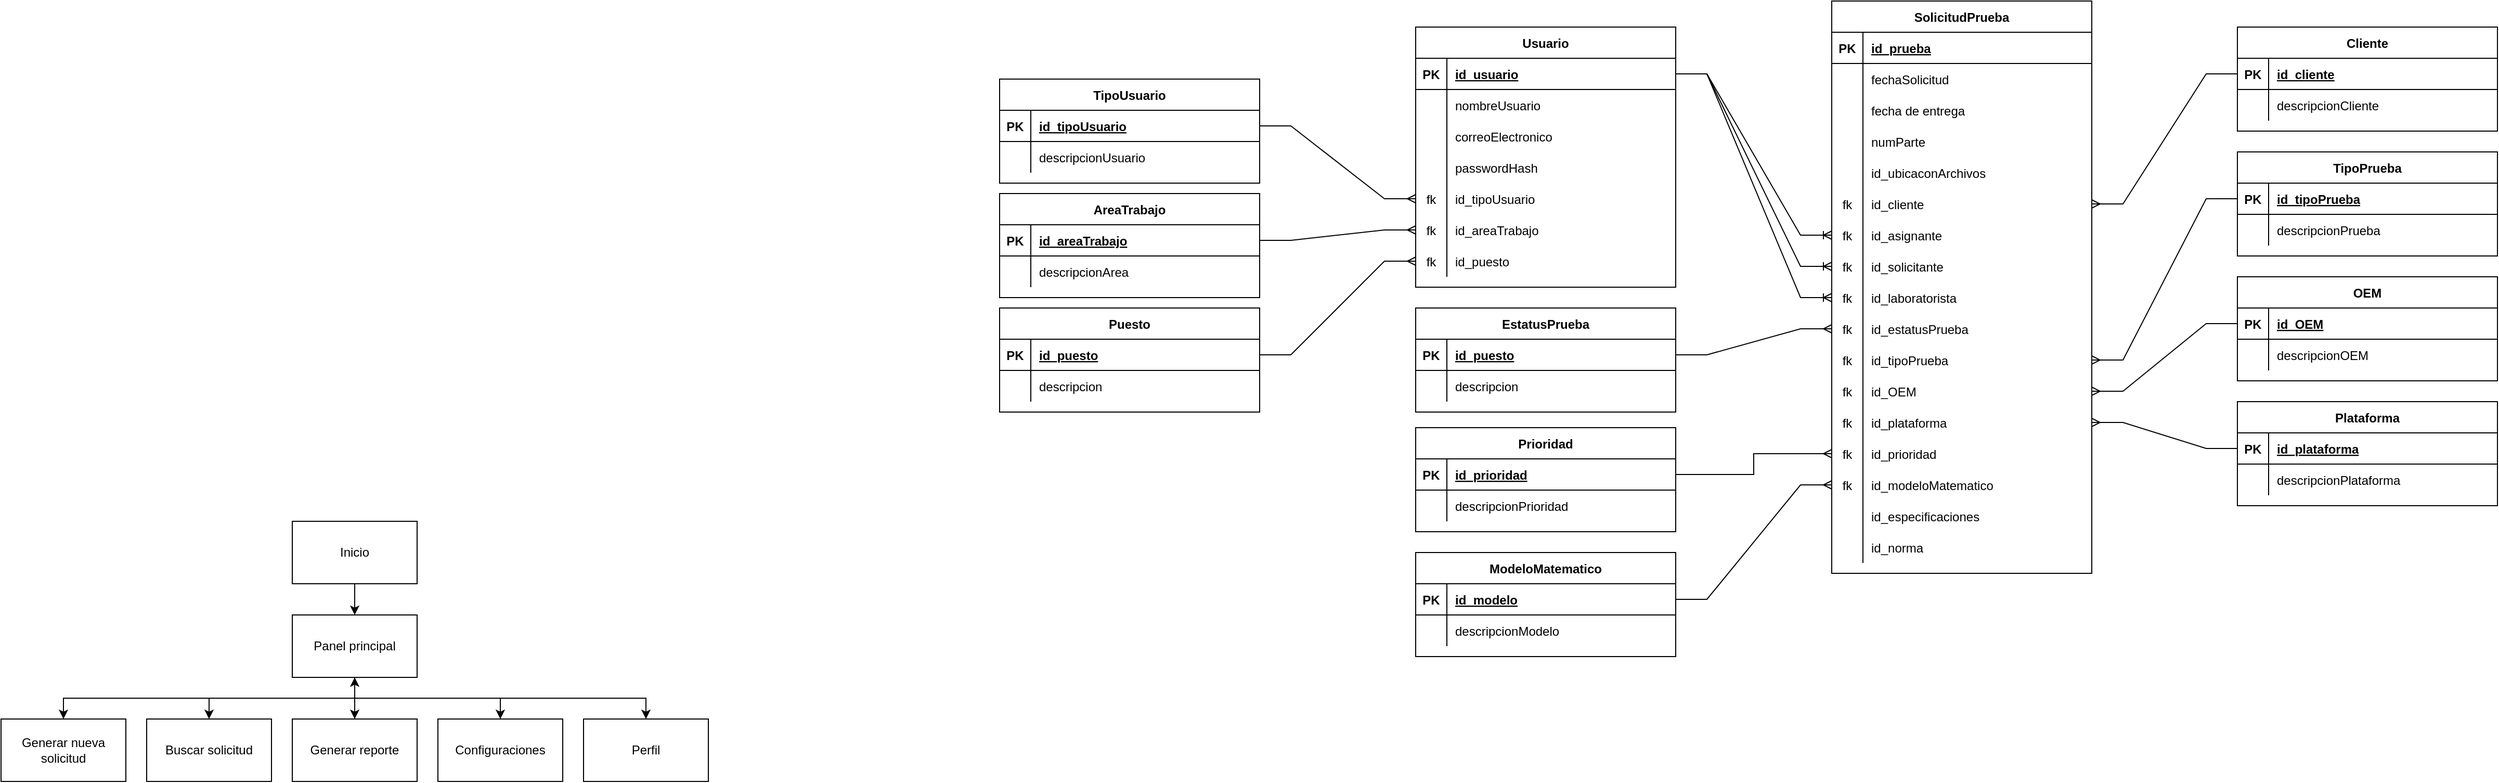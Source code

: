 <mxfile version="23.1.2" type="device">
  <diagram id="R2lEEEUBdFMjLlhIrx00" name="Page-1">
    <mxGraphModel dx="3717" dy="2828" grid="1" gridSize="10" guides="1" tooltips="1" connect="1" arrows="1" fold="1" page="1" pageScale="1" pageWidth="850" pageHeight="1100" math="0" shadow="0" extFonts="Permanent Marker^https://fonts.googleapis.com/css?family=Permanent+Marker">
      <root>
        <mxCell id="0" />
        <mxCell id="1" parent="0" />
        <mxCell id="RkOCH-rmwueEorpM6I2W-3" style="edgeStyle=orthogonalEdgeStyle;rounded=0;orthogonalLoop=1;jettySize=auto;html=1;exitX=0.5;exitY=1;exitDx=0;exitDy=0;entryX=0.5;entryY=0;entryDx=0;entryDy=0;" parent="1" source="RkOCH-rmwueEorpM6I2W-1" target="RkOCH-rmwueEorpM6I2W-2" edge="1">
          <mxGeometry relative="1" as="geometry" />
        </mxCell>
        <mxCell id="RkOCH-rmwueEorpM6I2W-1" value="Inicio" style="rounded=0;whiteSpace=wrap;html=1;" parent="1" vertex="1">
          <mxGeometry x="-2210" y="-1440" width="120" height="60" as="geometry" />
        </mxCell>
        <mxCell id="RkOCH-rmwueEorpM6I2W-7" style="edgeStyle=orthogonalEdgeStyle;rounded=0;orthogonalLoop=1;jettySize=auto;html=1;exitX=0.5;exitY=1;exitDx=0;exitDy=0;entryX=0.5;entryY=0;entryDx=0;entryDy=0;" parent="1" source="RkOCH-rmwueEorpM6I2W-2" target="RkOCH-rmwueEorpM6I2W-4" edge="1">
          <mxGeometry relative="1" as="geometry" />
        </mxCell>
        <mxCell id="RkOCH-rmwueEorpM6I2W-13" style="edgeStyle=orthogonalEdgeStyle;rounded=0;orthogonalLoop=1;jettySize=auto;html=1;exitX=0.5;exitY=1;exitDx=0;exitDy=0;" parent="1" source="RkOCH-rmwueEorpM6I2W-2" target="RkOCH-rmwueEorpM6I2W-5" edge="1">
          <mxGeometry relative="1" as="geometry" />
        </mxCell>
        <mxCell id="RkOCH-rmwueEorpM6I2W-14" style="edgeStyle=orthogonalEdgeStyle;rounded=0;orthogonalLoop=1;jettySize=auto;html=1;exitX=0.5;exitY=1;exitDx=0;exitDy=0;entryX=0.5;entryY=0;entryDx=0;entryDy=0;" parent="1" source="RkOCH-rmwueEorpM6I2W-2" target="RkOCH-rmwueEorpM6I2W-11" edge="1">
          <mxGeometry relative="1" as="geometry" />
        </mxCell>
        <mxCell id="RkOCH-rmwueEorpM6I2W-15" style="edgeStyle=orthogonalEdgeStyle;rounded=0;orthogonalLoop=1;jettySize=auto;html=1;exitX=0.5;exitY=1;exitDx=0;exitDy=0;" parent="1" source="RkOCH-rmwueEorpM6I2W-2" target="RkOCH-rmwueEorpM6I2W-12" edge="1">
          <mxGeometry relative="1" as="geometry" />
        </mxCell>
        <mxCell id="RkOCH-rmwueEorpM6I2W-2" value="Panel principal" style="rounded=0;whiteSpace=wrap;html=1;" parent="1" vertex="1">
          <mxGeometry x="-2210" y="-1350" width="120" height="60" as="geometry" />
        </mxCell>
        <mxCell id="RkOCH-rmwueEorpM6I2W-4" value="Generar nueva solicitud" style="rounded=0;whiteSpace=wrap;html=1;" parent="1" vertex="1">
          <mxGeometry x="-2490" y="-1250" width="120" height="60" as="geometry" />
        </mxCell>
        <mxCell id="RkOCH-rmwueEorpM6I2W-5" value="Buscar solicitud" style="rounded=0;whiteSpace=wrap;html=1;" parent="1" vertex="1">
          <mxGeometry x="-2350" y="-1250" width="120" height="60" as="geometry" />
        </mxCell>
        <mxCell id="RkOCH-rmwueEorpM6I2W-6" value="Generar reporte" style="rounded=0;whiteSpace=wrap;html=1;" parent="1" vertex="1">
          <mxGeometry x="-2210" y="-1250" width="120" height="60" as="geometry" />
        </mxCell>
        <mxCell id="RkOCH-rmwueEorpM6I2W-10" value="" style="endArrow=classic;startArrow=classic;html=1;rounded=0;entryX=0.5;entryY=0;entryDx=0;entryDy=0;exitX=0.5;exitY=1;exitDx=0;exitDy=0;" parent="1" source="RkOCH-rmwueEorpM6I2W-2" target="RkOCH-rmwueEorpM6I2W-6" edge="1">
          <mxGeometry width="50" height="50" relative="1" as="geometry">
            <mxPoint x="-2270" y="-1290" as="sourcePoint" />
            <mxPoint x="-2195" y="-1300" as="targetPoint" />
          </mxGeometry>
        </mxCell>
        <mxCell id="RkOCH-rmwueEorpM6I2W-11" value="Configuraciones" style="rounded=0;whiteSpace=wrap;html=1;" parent="1" vertex="1">
          <mxGeometry x="-2070" y="-1250" width="120" height="60" as="geometry" />
        </mxCell>
        <mxCell id="RkOCH-rmwueEorpM6I2W-12" value="Perfil" style="rounded=0;whiteSpace=wrap;html=1;" parent="1" vertex="1">
          <mxGeometry x="-1930" y="-1250" width="120" height="60" as="geometry" />
        </mxCell>
        <mxCell id="44BHYda0BKMnVvwUATFj-1" value="Usuario" style="shape=table;startSize=30;container=1;collapsible=1;childLayout=tableLayout;fixedRows=1;rowLines=0;fontStyle=1;align=center;resizeLast=1;" parent="1" vertex="1">
          <mxGeometry x="-1130" y="-1915" width="250" height="250" as="geometry" />
        </mxCell>
        <mxCell id="44BHYda0BKMnVvwUATFj-2" value="" style="shape=partialRectangle;collapsible=0;dropTarget=0;pointerEvents=0;fillColor=none;points=[[0,0.5],[1,0.5]];portConstraint=eastwest;top=0;left=0;right=0;bottom=1;" parent="44BHYda0BKMnVvwUATFj-1" vertex="1">
          <mxGeometry y="30" width="250" height="30" as="geometry" />
        </mxCell>
        <mxCell id="44BHYda0BKMnVvwUATFj-3" value="PK" style="shape=partialRectangle;overflow=hidden;connectable=0;fillColor=none;top=0;left=0;bottom=0;right=0;fontStyle=1;" parent="44BHYda0BKMnVvwUATFj-2" vertex="1">
          <mxGeometry width="30" height="30" as="geometry">
            <mxRectangle width="30" height="30" as="alternateBounds" />
          </mxGeometry>
        </mxCell>
        <mxCell id="44BHYda0BKMnVvwUATFj-4" value="id_usuario" style="shape=partialRectangle;overflow=hidden;connectable=0;fillColor=none;top=0;left=0;bottom=0;right=0;align=left;spacingLeft=6;fontStyle=5;" parent="44BHYda0BKMnVvwUATFj-2" vertex="1">
          <mxGeometry x="30" width="220" height="30" as="geometry">
            <mxRectangle width="220" height="30" as="alternateBounds" />
          </mxGeometry>
        </mxCell>
        <mxCell id="44BHYda0BKMnVvwUATFj-5" value="" style="shape=partialRectangle;collapsible=0;dropTarget=0;pointerEvents=0;fillColor=none;points=[[0,0.5],[1,0.5]];portConstraint=eastwest;top=0;left=0;right=0;bottom=0;" parent="44BHYda0BKMnVvwUATFj-1" vertex="1">
          <mxGeometry y="60" width="250" height="30" as="geometry" />
        </mxCell>
        <mxCell id="44BHYda0BKMnVvwUATFj-6" value="" style="shape=partialRectangle;overflow=hidden;connectable=0;fillColor=none;top=0;left=0;bottom=0;right=0;" parent="44BHYda0BKMnVvwUATFj-5" vertex="1">
          <mxGeometry width="30" height="30" as="geometry">
            <mxRectangle width="30" height="30" as="alternateBounds" />
          </mxGeometry>
        </mxCell>
        <mxCell id="44BHYda0BKMnVvwUATFj-7" value="nombreUsuario" style="shape=partialRectangle;overflow=hidden;connectable=0;fillColor=none;top=0;left=0;bottom=0;right=0;align=left;spacingLeft=6;" parent="44BHYda0BKMnVvwUATFj-5" vertex="1">
          <mxGeometry x="30" width="220" height="30" as="geometry">
            <mxRectangle width="220" height="30" as="alternateBounds" />
          </mxGeometry>
        </mxCell>
        <mxCell id="44BHYda0BKMnVvwUATFj-8" style="shape=partialRectangle;collapsible=0;dropTarget=0;pointerEvents=0;fillColor=none;points=[[0,0.5],[1,0.5]];portConstraint=eastwest;top=0;left=0;right=0;bottom=0;" parent="44BHYda0BKMnVvwUATFj-1" vertex="1">
          <mxGeometry y="90" width="250" height="30" as="geometry" />
        </mxCell>
        <mxCell id="44BHYda0BKMnVvwUATFj-9" style="shape=partialRectangle;overflow=hidden;connectable=0;fillColor=none;top=0;left=0;bottom=0;right=0;" parent="44BHYda0BKMnVvwUATFj-8" vertex="1">
          <mxGeometry width="30" height="30" as="geometry">
            <mxRectangle width="30" height="30" as="alternateBounds" />
          </mxGeometry>
        </mxCell>
        <mxCell id="44BHYda0BKMnVvwUATFj-10" value="correoElectronico" style="shape=partialRectangle;overflow=hidden;connectable=0;fillColor=none;top=0;left=0;bottom=0;right=0;align=left;spacingLeft=6;" parent="44BHYda0BKMnVvwUATFj-8" vertex="1">
          <mxGeometry x="30" width="220" height="30" as="geometry">
            <mxRectangle width="220" height="30" as="alternateBounds" />
          </mxGeometry>
        </mxCell>
        <mxCell id="44BHYda0BKMnVvwUATFj-66" style="shape=partialRectangle;collapsible=0;dropTarget=0;pointerEvents=0;fillColor=none;points=[[0,0.5],[1,0.5]];portConstraint=eastwest;top=0;left=0;right=0;bottom=0;" parent="44BHYda0BKMnVvwUATFj-1" vertex="1">
          <mxGeometry y="120" width="250" height="30" as="geometry" />
        </mxCell>
        <mxCell id="44BHYda0BKMnVvwUATFj-67" style="shape=partialRectangle;overflow=hidden;connectable=0;fillColor=none;top=0;left=0;bottom=0;right=0;" parent="44BHYda0BKMnVvwUATFj-66" vertex="1">
          <mxGeometry width="30" height="30" as="geometry">
            <mxRectangle width="30" height="30" as="alternateBounds" />
          </mxGeometry>
        </mxCell>
        <mxCell id="44BHYda0BKMnVvwUATFj-68" value="passwordHash" style="shape=partialRectangle;overflow=hidden;connectable=0;fillColor=none;top=0;left=0;bottom=0;right=0;align=left;spacingLeft=6;" parent="44BHYda0BKMnVvwUATFj-66" vertex="1">
          <mxGeometry x="30" width="220" height="30" as="geometry">
            <mxRectangle width="220" height="30" as="alternateBounds" />
          </mxGeometry>
        </mxCell>
        <mxCell id="RLNbgqbNuMuGLS2s5ce6-35" style="shape=partialRectangle;collapsible=0;dropTarget=0;pointerEvents=0;fillColor=none;points=[[0,0.5],[1,0.5]];portConstraint=eastwest;top=0;left=0;right=0;bottom=0;" vertex="1" parent="44BHYda0BKMnVvwUATFj-1">
          <mxGeometry y="150" width="250" height="30" as="geometry" />
        </mxCell>
        <mxCell id="RLNbgqbNuMuGLS2s5ce6-36" value="fk" style="shape=partialRectangle;overflow=hidden;connectable=0;fillColor=none;top=0;left=0;bottom=0;right=0;" vertex="1" parent="RLNbgqbNuMuGLS2s5ce6-35">
          <mxGeometry width="30" height="30" as="geometry">
            <mxRectangle width="30" height="30" as="alternateBounds" />
          </mxGeometry>
        </mxCell>
        <mxCell id="RLNbgqbNuMuGLS2s5ce6-37" value="id_tipoUsuario" style="shape=partialRectangle;overflow=hidden;connectable=0;fillColor=none;top=0;left=0;bottom=0;right=0;align=left;spacingLeft=6;" vertex="1" parent="RLNbgqbNuMuGLS2s5ce6-35">
          <mxGeometry x="30" width="220" height="30" as="geometry">
            <mxRectangle width="220" height="30" as="alternateBounds" />
          </mxGeometry>
        </mxCell>
        <mxCell id="44BHYda0BKMnVvwUATFj-11" style="shape=partialRectangle;collapsible=0;dropTarget=0;pointerEvents=0;fillColor=none;points=[[0,0.5],[1,0.5]];portConstraint=eastwest;top=0;left=0;right=0;bottom=0;" parent="44BHYda0BKMnVvwUATFj-1" vertex="1">
          <mxGeometry y="180" width="250" height="30" as="geometry" />
        </mxCell>
        <mxCell id="44BHYda0BKMnVvwUATFj-12" value="fk" style="shape=partialRectangle;overflow=hidden;connectable=0;fillColor=none;top=0;left=0;bottom=0;right=0;" parent="44BHYda0BKMnVvwUATFj-11" vertex="1">
          <mxGeometry width="30" height="30" as="geometry">
            <mxRectangle width="30" height="30" as="alternateBounds" />
          </mxGeometry>
        </mxCell>
        <mxCell id="44BHYda0BKMnVvwUATFj-13" value="id_areaTrabajo" style="shape=partialRectangle;overflow=hidden;connectable=0;fillColor=none;top=0;left=0;bottom=0;right=0;align=left;spacingLeft=6;" parent="44BHYda0BKMnVvwUATFj-11" vertex="1">
          <mxGeometry x="30" width="220" height="30" as="geometry">
            <mxRectangle width="220" height="30" as="alternateBounds" />
          </mxGeometry>
        </mxCell>
        <mxCell id="44BHYda0BKMnVvwUATFj-14" style="shape=partialRectangle;collapsible=0;dropTarget=0;pointerEvents=0;fillColor=none;points=[[0,0.5],[1,0.5]];portConstraint=eastwest;top=0;left=0;right=0;bottom=0;" parent="44BHYda0BKMnVvwUATFj-1" vertex="1">
          <mxGeometry y="210" width="250" height="30" as="geometry" />
        </mxCell>
        <mxCell id="44BHYda0BKMnVvwUATFj-15" value="fk" style="shape=partialRectangle;overflow=hidden;connectable=0;fillColor=none;top=0;left=0;bottom=0;right=0;" parent="44BHYda0BKMnVvwUATFj-14" vertex="1">
          <mxGeometry width="30" height="30" as="geometry">
            <mxRectangle width="30" height="30" as="alternateBounds" />
          </mxGeometry>
        </mxCell>
        <mxCell id="44BHYda0BKMnVvwUATFj-16" value="id_puesto" style="shape=partialRectangle;overflow=hidden;connectable=0;fillColor=none;top=0;left=0;bottom=0;right=0;align=left;spacingLeft=6;" parent="44BHYda0BKMnVvwUATFj-14" vertex="1">
          <mxGeometry x="30" width="220" height="30" as="geometry">
            <mxRectangle width="220" height="30" as="alternateBounds" />
          </mxGeometry>
        </mxCell>
        <mxCell id="44BHYda0BKMnVvwUATFj-17" value="SolicitudPrueba" style="shape=table;startSize=30;container=1;collapsible=1;childLayout=tableLayout;fixedRows=1;rowLines=0;fontStyle=1;align=center;resizeLast=1;" parent="1" vertex="1">
          <mxGeometry x="-730" y="-1940" width="250" height="550" as="geometry" />
        </mxCell>
        <mxCell id="44BHYda0BKMnVvwUATFj-18" value="" style="shape=partialRectangle;collapsible=0;dropTarget=0;pointerEvents=0;fillColor=none;points=[[0,0.5],[1,0.5]];portConstraint=eastwest;top=0;left=0;right=0;bottom=1;" parent="44BHYda0BKMnVvwUATFj-17" vertex="1">
          <mxGeometry y="30" width="250" height="30" as="geometry" />
        </mxCell>
        <mxCell id="44BHYda0BKMnVvwUATFj-19" value="PK" style="shape=partialRectangle;overflow=hidden;connectable=0;fillColor=none;top=0;left=0;bottom=0;right=0;fontStyle=1;" parent="44BHYda0BKMnVvwUATFj-18" vertex="1">
          <mxGeometry width="30" height="30" as="geometry">
            <mxRectangle width="30" height="30" as="alternateBounds" />
          </mxGeometry>
        </mxCell>
        <mxCell id="44BHYda0BKMnVvwUATFj-20" value="id_prueba" style="shape=partialRectangle;overflow=hidden;connectable=0;fillColor=none;top=0;left=0;bottom=0;right=0;align=left;spacingLeft=6;fontStyle=5;" parent="44BHYda0BKMnVvwUATFj-18" vertex="1">
          <mxGeometry x="30" width="220" height="30" as="geometry">
            <mxRectangle width="220" height="30" as="alternateBounds" />
          </mxGeometry>
        </mxCell>
        <mxCell id="44BHYda0BKMnVvwUATFj-21" value="" style="shape=partialRectangle;collapsible=0;dropTarget=0;pointerEvents=0;fillColor=none;points=[[0,0.5],[1,0.5]];portConstraint=eastwest;top=0;left=0;right=0;bottom=0;" parent="44BHYda0BKMnVvwUATFj-17" vertex="1">
          <mxGeometry y="60" width="250" height="30" as="geometry" />
        </mxCell>
        <mxCell id="44BHYda0BKMnVvwUATFj-22" value="" style="shape=partialRectangle;overflow=hidden;connectable=0;fillColor=none;top=0;left=0;bottom=0;right=0;" parent="44BHYda0BKMnVvwUATFj-21" vertex="1">
          <mxGeometry width="30" height="30" as="geometry">
            <mxRectangle width="30" height="30" as="alternateBounds" />
          </mxGeometry>
        </mxCell>
        <mxCell id="44BHYda0BKMnVvwUATFj-23" value="fechaSolicitud" style="shape=partialRectangle;overflow=hidden;connectable=0;fillColor=none;top=0;left=0;bottom=0;right=0;align=left;spacingLeft=6;" parent="44BHYda0BKMnVvwUATFj-21" vertex="1">
          <mxGeometry x="30" width="220" height="30" as="geometry">
            <mxRectangle width="220" height="30" as="alternateBounds" />
          </mxGeometry>
        </mxCell>
        <mxCell id="44BHYda0BKMnVvwUATFj-63" style="shape=partialRectangle;collapsible=0;dropTarget=0;pointerEvents=0;fillColor=none;points=[[0,0.5],[1,0.5]];portConstraint=eastwest;top=0;left=0;right=0;bottom=0;" parent="44BHYda0BKMnVvwUATFj-17" vertex="1">
          <mxGeometry y="90" width="250" height="30" as="geometry" />
        </mxCell>
        <mxCell id="44BHYda0BKMnVvwUATFj-64" style="shape=partialRectangle;overflow=hidden;connectable=0;fillColor=none;top=0;left=0;bottom=0;right=0;" parent="44BHYda0BKMnVvwUATFj-63" vertex="1">
          <mxGeometry width="30" height="30" as="geometry">
            <mxRectangle width="30" height="30" as="alternateBounds" />
          </mxGeometry>
        </mxCell>
        <mxCell id="44BHYda0BKMnVvwUATFj-65" value="fecha de entrega" style="shape=partialRectangle;overflow=hidden;connectable=0;fillColor=none;top=0;left=0;bottom=0;right=0;align=left;spacingLeft=6;" parent="44BHYda0BKMnVvwUATFj-63" vertex="1">
          <mxGeometry x="30" width="220" height="30" as="geometry">
            <mxRectangle width="220" height="30" as="alternateBounds" />
          </mxGeometry>
        </mxCell>
        <mxCell id="RLNbgqbNuMuGLS2s5ce6-32" style="shape=partialRectangle;collapsible=0;dropTarget=0;pointerEvents=0;fillColor=none;points=[[0,0.5],[1,0.5]];portConstraint=eastwest;top=0;left=0;right=0;bottom=0;" vertex="1" parent="44BHYda0BKMnVvwUATFj-17">
          <mxGeometry y="120" width="250" height="30" as="geometry" />
        </mxCell>
        <mxCell id="RLNbgqbNuMuGLS2s5ce6-33" style="shape=partialRectangle;overflow=hidden;connectable=0;fillColor=none;top=0;left=0;bottom=0;right=0;" vertex="1" parent="RLNbgqbNuMuGLS2s5ce6-32">
          <mxGeometry width="30" height="30" as="geometry">
            <mxRectangle width="30" height="30" as="alternateBounds" />
          </mxGeometry>
        </mxCell>
        <mxCell id="RLNbgqbNuMuGLS2s5ce6-34" value="numParte" style="shape=partialRectangle;overflow=hidden;connectable=0;fillColor=none;top=0;left=0;bottom=0;right=0;align=left;spacingLeft=6;" vertex="1" parent="RLNbgqbNuMuGLS2s5ce6-32">
          <mxGeometry x="30" width="220" height="30" as="geometry">
            <mxRectangle width="220" height="30" as="alternateBounds" />
          </mxGeometry>
        </mxCell>
        <mxCell id="44BHYda0BKMnVvwUATFj-69" style="shape=partialRectangle;collapsible=0;dropTarget=0;pointerEvents=0;fillColor=none;points=[[0,0.5],[1,0.5]];portConstraint=eastwest;top=0;left=0;right=0;bottom=0;" parent="44BHYda0BKMnVvwUATFj-17" vertex="1">
          <mxGeometry y="150" width="250" height="30" as="geometry" />
        </mxCell>
        <mxCell id="44BHYda0BKMnVvwUATFj-70" style="shape=partialRectangle;overflow=hidden;connectable=0;fillColor=none;top=0;left=0;bottom=0;right=0;" parent="44BHYda0BKMnVvwUATFj-69" vertex="1">
          <mxGeometry width="30" height="30" as="geometry">
            <mxRectangle width="30" height="30" as="alternateBounds" />
          </mxGeometry>
        </mxCell>
        <mxCell id="44BHYda0BKMnVvwUATFj-71" value="id_ubicaconArchivos" style="shape=partialRectangle;overflow=hidden;connectable=0;fillColor=none;top=0;left=0;bottom=0;right=0;align=left;spacingLeft=6;" parent="44BHYda0BKMnVvwUATFj-69" vertex="1">
          <mxGeometry x="30" width="220" height="30" as="geometry">
            <mxRectangle width="220" height="30" as="alternateBounds" />
          </mxGeometry>
        </mxCell>
        <mxCell id="44BHYda0BKMnVvwUATFj-141" style="shape=partialRectangle;collapsible=0;dropTarget=0;pointerEvents=0;fillColor=none;points=[[0,0.5],[1,0.5]];portConstraint=eastwest;top=0;left=0;right=0;bottom=0;" parent="44BHYda0BKMnVvwUATFj-17" vertex="1">
          <mxGeometry y="180" width="250" height="30" as="geometry" />
        </mxCell>
        <mxCell id="44BHYda0BKMnVvwUATFj-142" value="fk" style="shape=partialRectangle;overflow=hidden;connectable=0;fillColor=none;top=0;left=0;bottom=0;right=0;" parent="44BHYda0BKMnVvwUATFj-141" vertex="1">
          <mxGeometry width="30" height="30" as="geometry">
            <mxRectangle width="30" height="30" as="alternateBounds" />
          </mxGeometry>
        </mxCell>
        <mxCell id="44BHYda0BKMnVvwUATFj-143" value="id_cliente" style="shape=partialRectangle;overflow=hidden;connectable=0;fillColor=none;top=0;left=0;bottom=0;right=0;align=left;spacingLeft=6;" parent="44BHYda0BKMnVvwUATFj-141" vertex="1">
          <mxGeometry x="30" width="220" height="30" as="geometry">
            <mxRectangle width="220" height="30" as="alternateBounds" />
          </mxGeometry>
        </mxCell>
        <mxCell id="44BHYda0BKMnVvwUATFj-98" style="shape=partialRectangle;collapsible=0;dropTarget=0;pointerEvents=0;fillColor=none;points=[[0,0.5],[1,0.5]];portConstraint=eastwest;top=0;left=0;right=0;bottom=0;" parent="44BHYda0BKMnVvwUATFj-17" vertex="1">
          <mxGeometry y="210" width="250" height="30" as="geometry" />
        </mxCell>
        <mxCell id="44BHYda0BKMnVvwUATFj-99" value="fk" style="shape=partialRectangle;overflow=hidden;connectable=0;fillColor=none;top=0;left=0;bottom=0;right=0;" parent="44BHYda0BKMnVvwUATFj-98" vertex="1">
          <mxGeometry width="30" height="30" as="geometry">
            <mxRectangle width="30" height="30" as="alternateBounds" />
          </mxGeometry>
        </mxCell>
        <mxCell id="44BHYda0BKMnVvwUATFj-100" value="id_asignante" style="shape=partialRectangle;overflow=hidden;connectable=0;fillColor=none;top=0;left=0;bottom=0;right=0;align=left;spacingLeft=6;" parent="44BHYda0BKMnVvwUATFj-98" vertex="1">
          <mxGeometry x="30" width="220" height="30" as="geometry">
            <mxRectangle width="220" height="30" as="alternateBounds" />
          </mxGeometry>
        </mxCell>
        <mxCell id="44BHYda0BKMnVvwUATFj-24" style="shape=partialRectangle;collapsible=0;dropTarget=0;pointerEvents=0;fillColor=none;points=[[0,0.5],[1,0.5]];portConstraint=eastwest;top=0;left=0;right=0;bottom=0;" parent="44BHYda0BKMnVvwUATFj-17" vertex="1">
          <mxGeometry y="240" width="250" height="30" as="geometry" />
        </mxCell>
        <mxCell id="44BHYda0BKMnVvwUATFj-25" value="fk" style="shape=partialRectangle;overflow=hidden;connectable=0;fillColor=none;top=0;left=0;bottom=0;right=0;" parent="44BHYda0BKMnVvwUATFj-24" vertex="1">
          <mxGeometry width="30" height="30" as="geometry">
            <mxRectangle width="30" height="30" as="alternateBounds" />
          </mxGeometry>
        </mxCell>
        <mxCell id="44BHYda0BKMnVvwUATFj-26" value="id_solicitante" style="shape=partialRectangle;overflow=hidden;connectable=0;fillColor=none;top=0;left=0;bottom=0;right=0;align=left;spacingLeft=6;" parent="44BHYda0BKMnVvwUATFj-24" vertex="1">
          <mxGeometry x="30" width="220" height="30" as="geometry">
            <mxRectangle width="220" height="30" as="alternateBounds" />
          </mxGeometry>
        </mxCell>
        <mxCell id="44BHYda0BKMnVvwUATFj-27" style="shape=partialRectangle;collapsible=0;dropTarget=0;pointerEvents=0;fillColor=none;points=[[0,0.5],[1,0.5]];portConstraint=eastwest;top=0;left=0;right=0;bottom=0;" parent="44BHYda0BKMnVvwUATFj-17" vertex="1">
          <mxGeometry y="270" width="250" height="30" as="geometry" />
        </mxCell>
        <mxCell id="44BHYda0BKMnVvwUATFj-28" value="fk" style="shape=partialRectangle;overflow=hidden;connectable=0;fillColor=none;top=0;left=0;bottom=0;right=0;" parent="44BHYda0BKMnVvwUATFj-27" vertex="1">
          <mxGeometry width="30" height="30" as="geometry">
            <mxRectangle width="30" height="30" as="alternateBounds" />
          </mxGeometry>
        </mxCell>
        <mxCell id="44BHYda0BKMnVvwUATFj-29" value="id_laboratorista" style="shape=partialRectangle;overflow=hidden;connectable=0;fillColor=none;top=0;left=0;bottom=0;right=0;align=left;spacingLeft=6;" parent="44BHYda0BKMnVvwUATFj-27" vertex="1">
          <mxGeometry x="30" width="220" height="30" as="geometry">
            <mxRectangle width="220" height="30" as="alternateBounds" />
          </mxGeometry>
        </mxCell>
        <mxCell id="44BHYda0BKMnVvwUATFj-30" style="shape=partialRectangle;collapsible=0;dropTarget=0;pointerEvents=0;fillColor=none;points=[[0,0.5],[1,0.5]];portConstraint=eastwest;top=0;left=0;right=0;bottom=0;" parent="44BHYda0BKMnVvwUATFj-17" vertex="1">
          <mxGeometry y="300" width="250" height="30" as="geometry" />
        </mxCell>
        <mxCell id="44BHYda0BKMnVvwUATFj-31" value="fk" style="shape=partialRectangle;overflow=hidden;connectable=0;fillColor=none;top=0;left=0;bottom=0;right=0;" parent="44BHYda0BKMnVvwUATFj-30" vertex="1">
          <mxGeometry width="30" height="30" as="geometry">
            <mxRectangle width="30" height="30" as="alternateBounds" />
          </mxGeometry>
        </mxCell>
        <mxCell id="44BHYda0BKMnVvwUATFj-32" value="id_estatusPrueba" style="shape=partialRectangle;overflow=hidden;connectable=0;fillColor=none;top=0;left=0;bottom=0;right=0;align=left;spacingLeft=6;" parent="44BHYda0BKMnVvwUATFj-30" vertex="1">
          <mxGeometry x="30" width="220" height="30" as="geometry">
            <mxRectangle width="220" height="30" as="alternateBounds" />
          </mxGeometry>
        </mxCell>
        <mxCell id="44BHYda0BKMnVvwUATFj-33" style="shape=partialRectangle;collapsible=0;dropTarget=0;pointerEvents=0;fillColor=none;points=[[0,0.5],[1,0.5]];portConstraint=eastwest;top=0;left=0;right=0;bottom=0;" parent="44BHYda0BKMnVvwUATFj-17" vertex="1">
          <mxGeometry y="330" width="250" height="30" as="geometry" />
        </mxCell>
        <mxCell id="44BHYda0BKMnVvwUATFj-34" value="fk" style="shape=partialRectangle;overflow=hidden;connectable=0;fillColor=none;top=0;left=0;bottom=0;right=0;" parent="44BHYda0BKMnVvwUATFj-33" vertex="1">
          <mxGeometry width="30" height="30" as="geometry">
            <mxRectangle width="30" height="30" as="alternateBounds" />
          </mxGeometry>
        </mxCell>
        <mxCell id="44BHYda0BKMnVvwUATFj-35" value="id_tipoPrueba" style="shape=partialRectangle;overflow=hidden;connectable=0;top=0;left=0;bottom=0;right=0;align=left;spacingLeft=6;fillColor=none;" parent="44BHYda0BKMnVvwUATFj-33" vertex="1">
          <mxGeometry x="30" width="220" height="30" as="geometry">
            <mxRectangle width="220" height="30" as="alternateBounds" />
          </mxGeometry>
        </mxCell>
        <mxCell id="44BHYda0BKMnVvwUATFj-36" style="shape=partialRectangle;collapsible=0;dropTarget=0;pointerEvents=0;fillColor=none;points=[[0,0.5],[1,0.5]];portConstraint=eastwest;top=0;left=0;right=0;bottom=0;" parent="44BHYda0BKMnVvwUATFj-17" vertex="1">
          <mxGeometry y="360" width="250" height="30" as="geometry" />
        </mxCell>
        <mxCell id="44BHYda0BKMnVvwUATFj-37" value="fk" style="shape=partialRectangle;overflow=hidden;connectable=0;fillColor=none;top=0;left=0;bottom=0;right=0;" parent="44BHYda0BKMnVvwUATFj-36" vertex="1">
          <mxGeometry width="30" height="30" as="geometry">
            <mxRectangle width="30" height="30" as="alternateBounds" />
          </mxGeometry>
        </mxCell>
        <mxCell id="44BHYda0BKMnVvwUATFj-38" value="id_OEM" style="shape=partialRectangle;overflow=hidden;connectable=0;top=0;left=0;bottom=0;right=0;align=left;spacingLeft=6;fillColor=none;" parent="44BHYda0BKMnVvwUATFj-36" vertex="1">
          <mxGeometry x="30" width="220" height="30" as="geometry">
            <mxRectangle width="220" height="30" as="alternateBounds" />
          </mxGeometry>
        </mxCell>
        <mxCell id="44BHYda0BKMnVvwUATFj-39" style="shape=partialRectangle;collapsible=0;dropTarget=0;pointerEvents=0;fillColor=none;points=[[0,0.5],[1,0.5]];portConstraint=eastwest;top=0;left=0;right=0;bottom=0;" parent="44BHYda0BKMnVvwUATFj-17" vertex="1">
          <mxGeometry y="390" width="250" height="30" as="geometry" />
        </mxCell>
        <mxCell id="44BHYda0BKMnVvwUATFj-40" value="fk" style="shape=partialRectangle;overflow=hidden;connectable=0;fillColor=none;top=0;left=0;bottom=0;right=0;" parent="44BHYda0BKMnVvwUATFj-39" vertex="1">
          <mxGeometry width="30" height="30" as="geometry">
            <mxRectangle width="30" height="30" as="alternateBounds" />
          </mxGeometry>
        </mxCell>
        <mxCell id="44BHYda0BKMnVvwUATFj-41" value="id_plataforma" style="shape=partialRectangle;overflow=hidden;connectable=0;top=0;left=0;bottom=0;right=0;align=left;spacingLeft=6;fillColor=none;" parent="44BHYda0BKMnVvwUATFj-39" vertex="1">
          <mxGeometry x="30" width="220" height="30" as="geometry">
            <mxRectangle width="220" height="30" as="alternateBounds" />
          </mxGeometry>
        </mxCell>
        <mxCell id="44BHYda0BKMnVvwUATFj-45" style="shape=partialRectangle;collapsible=0;dropTarget=0;pointerEvents=0;fillColor=none;points=[[0,0.5],[1,0.5]];portConstraint=eastwest;top=0;left=0;right=0;bottom=0;" parent="44BHYda0BKMnVvwUATFj-17" vertex="1">
          <mxGeometry y="420" width="250" height="30" as="geometry" />
        </mxCell>
        <mxCell id="44BHYda0BKMnVvwUATFj-46" value="fk" style="shape=partialRectangle;overflow=hidden;connectable=0;fillColor=none;top=0;left=0;bottom=0;right=0;" parent="44BHYda0BKMnVvwUATFj-45" vertex="1">
          <mxGeometry width="30" height="30" as="geometry">
            <mxRectangle width="30" height="30" as="alternateBounds" />
          </mxGeometry>
        </mxCell>
        <mxCell id="44BHYda0BKMnVvwUATFj-47" value="id_prioridad" style="shape=partialRectangle;overflow=hidden;connectable=0;fillColor=none;top=0;left=0;bottom=0;right=0;align=left;spacingLeft=6;" parent="44BHYda0BKMnVvwUATFj-45" vertex="1">
          <mxGeometry x="30" width="220" height="30" as="geometry">
            <mxRectangle width="220" height="30" as="alternateBounds" />
          </mxGeometry>
        </mxCell>
        <mxCell id="44BHYda0BKMnVvwUATFj-48" style="shape=partialRectangle;collapsible=0;dropTarget=0;pointerEvents=0;fillColor=none;points=[[0,0.5],[1,0.5]];portConstraint=eastwest;top=0;left=0;right=0;bottom=0;" parent="44BHYda0BKMnVvwUATFj-17" vertex="1">
          <mxGeometry y="450" width="250" height="30" as="geometry" />
        </mxCell>
        <mxCell id="44BHYda0BKMnVvwUATFj-49" value="fk" style="shape=partialRectangle;overflow=hidden;connectable=0;fillColor=none;top=0;left=0;bottom=0;right=0;" parent="44BHYda0BKMnVvwUATFj-48" vertex="1">
          <mxGeometry width="30" height="30" as="geometry">
            <mxRectangle width="30" height="30" as="alternateBounds" />
          </mxGeometry>
        </mxCell>
        <mxCell id="44BHYda0BKMnVvwUATFj-50" value="id_modeloMatematico" style="shape=partialRectangle;overflow=hidden;connectable=0;top=0;left=0;bottom=0;right=0;align=left;spacingLeft=6;fillColor=none;" parent="44BHYda0BKMnVvwUATFj-48" vertex="1">
          <mxGeometry x="30" width="220" height="30" as="geometry">
            <mxRectangle width="220" height="30" as="alternateBounds" />
          </mxGeometry>
        </mxCell>
        <mxCell id="44BHYda0BKMnVvwUATFj-51" style="shape=partialRectangle;collapsible=0;dropTarget=0;pointerEvents=0;fillColor=none;points=[[0,0.5],[1,0.5]];portConstraint=eastwest;top=0;left=0;right=0;bottom=0;" parent="44BHYda0BKMnVvwUATFj-17" vertex="1">
          <mxGeometry y="480" width="250" height="30" as="geometry" />
        </mxCell>
        <mxCell id="44BHYda0BKMnVvwUATFj-52" value="" style="shape=partialRectangle;overflow=hidden;connectable=0;fillColor=none;top=0;left=0;bottom=0;right=0;" parent="44BHYda0BKMnVvwUATFj-51" vertex="1">
          <mxGeometry width="30" height="30" as="geometry">
            <mxRectangle width="30" height="30" as="alternateBounds" />
          </mxGeometry>
        </mxCell>
        <mxCell id="44BHYda0BKMnVvwUATFj-53" value="id_especificaciones" style="shape=partialRectangle;overflow=hidden;connectable=0;top=0;left=0;bottom=0;right=0;align=left;spacingLeft=6;fillColor=none;" parent="44BHYda0BKMnVvwUATFj-51" vertex="1">
          <mxGeometry x="30" width="220" height="30" as="geometry">
            <mxRectangle width="220" height="30" as="alternateBounds" />
          </mxGeometry>
        </mxCell>
        <mxCell id="44BHYda0BKMnVvwUATFj-54" style="shape=partialRectangle;collapsible=0;dropTarget=0;pointerEvents=0;fillColor=none;points=[[0,0.5],[1,0.5]];portConstraint=eastwest;top=0;left=0;right=0;bottom=0;" parent="44BHYda0BKMnVvwUATFj-17" vertex="1">
          <mxGeometry y="510" width="250" height="30" as="geometry" />
        </mxCell>
        <mxCell id="44BHYda0BKMnVvwUATFj-55" value="" style="shape=partialRectangle;overflow=hidden;connectable=0;fillColor=none;top=0;left=0;bottom=0;right=0;" parent="44BHYda0BKMnVvwUATFj-54" vertex="1">
          <mxGeometry width="30" height="30" as="geometry">
            <mxRectangle width="30" height="30" as="alternateBounds" />
          </mxGeometry>
        </mxCell>
        <mxCell id="44BHYda0BKMnVvwUATFj-56" value="id_norma" style="shape=partialRectangle;overflow=hidden;connectable=0;top=0;left=0;bottom=0;right=0;align=left;spacingLeft=6;fillColor=none;" parent="44BHYda0BKMnVvwUATFj-54" vertex="1">
          <mxGeometry x="30" width="220" height="30" as="geometry">
            <mxRectangle width="220" height="30" as="alternateBounds" />
          </mxGeometry>
        </mxCell>
        <mxCell id="44BHYda0BKMnVvwUATFj-104" value="" style="edgeStyle=entityRelationEdgeStyle;fontSize=12;html=1;endArrow=ERoneToMany;rounded=0;exitX=1;exitY=0.5;exitDx=0;exitDy=0;" parent="1" source="44BHYda0BKMnVvwUATFj-2" target="44BHYda0BKMnVvwUATFj-27" edge="1">
          <mxGeometry width="100" height="100" relative="1" as="geometry">
            <mxPoint x="-860" y="-1770" as="sourcePoint" />
            <mxPoint x="-1130" y="-1915" as="targetPoint" />
          </mxGeometry>
        </mxCell>
        <mxCell id="44BHYda0BKMnVvwUATFj-123" value="" style="edgeStyle=entityRelationEdgeStyle;fontSize=12;html=1;endArrow=ERoneToMany;rounded=0;entryX=0;entryY=0.5;entryDx=0;entryDy=0;exitX=1;exitY=0.5;exitDx=0;exitDy=0;" parent="1" source="44BHYda0BKMnVvwUATFj-2" target="44BHYda0BKMnVvwUATFj-98" edge="1">
          <mxGeometry width="100" height="100" relative="1" as="geometry">
            <mxPoint x="-1320" y="-1950" as="sourcePoint" />
            <mxPoint x="-1130" y="-1725" as="targetPoint" />
          </mxGeometry>
        </mxCell>
        <mxCell id="44BHYda0BKMnVvwUATFj-125" value="Puesto" style="shape=table;startSize=30;container=1;collapsible=1;childLayout=tableLayout;fixedRows=1;rowLines=0;fontStyle=1;align=center;resizeLast=1;" parent="1" vertex="1">
          <mxGeometry x="-1530" y="-1645" width="250" height="100" as="geometry" />
        </mxCell>
        <mxCell id="44BHYda0BKMnVvwUATFj-126" value="" style="shape=partialRectangle;collapsible=0;dropTarget=0;pointerEvents=0;fillColor=none;points=[[0,0.5],[1,0.5]];portConstraint=eastwest;top=0;left=0;right=0;bottom=1;" parent="44BHYda0BKMnVvwUATFj-125" vertex="1">
          <mxGeometry y="30" width="250" height="30" as="geometry" />
        </mxCell>
        <mxCell id="44BHYda0BKMnVvwUATFj-127" value="PK" style="shape=partialRectangle;overflow=hidden;connectable=0;fillColor=none;top=0;left=0;bottom=0;right=0;fontStyle=1;" parent="44BHYda0BKMnVvwUATFj-126" vertex="1">
          <mxGeometry width="30" height="30" as="geometry">
            <mxRectangle width="30" height="30" as="alternateBounds" />
          </mxGeometry>
        </mxCell>
        <mxCell id="44BHYda0BKMnVvwUATFj-128" value="id_puesto" style="shape=partialRectangle;overflow=hidden;connectable=0;fillColor=none;top=0;left=0;bottom=0;right=0;align=left;spacingLeft=6;fontStyle=5;" parent="44BHYda0BKMnVvwUATFj-126" vertex="1">
          <mxGeometry x="30" width="220" height="30" as="geometry">
            <mxRectangle width="220" height="30" as="alternateBounds" />
          </mxGeometry>
        </mxCell>
        <mxCell id="44BHYda0BKMnVvwUATFj-129" value="" style="shape=partialRectangle;collapsible=0;dropTarget=0;pointerEvents=0;fillColor=none;points=[[0,0.5],[1,0.5]];portConstraint=eastwest;top=0;left=0;right=0;bottom=0;" parent="44BHYda0BKMnVvwUATFj-125" vertex="1">
          <mxGeometry y="60" width="250" height="30" as="geometry" />
        </mxCell>
        <mxCell id="44BHYda0BKMnVvwUATFj-130" value="" style="shape=partialRectangle;overflow=hidden;connectable=0;fillColor=none;top=0;left=0;bottom=0;right=0;" parent="44BHYda0BKMnVvwUATFj-129" vertex="1">
          <mxGeometry width="30" height="30" as="geometry">
            <mxRectangle width="30" height="30" as="alternateBounds" />
          </mxGeometry>
        </mxCell>
        <mxCell id="44BHYda0BKMnVvwUATFj-131" value="descripcion" style="shape=partialRectangle;overflow=hidden;connectable=0;fillColor=none;top=0;left=0;bottom=0;right=0;align=left;spacingLeft=6;" parent="44BHYda0BKMnVvwUATFj-129" vertex="1">
          <mxGeometry x="30" width="220" height="30" as="geometry">
            <mxRectangle width="220" height="30" as="alternateBounds" />
          </mxGeometry>
        </mxCell>
        <mxCell id="44BHYda0BKMnVvwUATFj-132" value="" style="edgeStyle=entityRelationEdgeStyle;fontSize=12;html=1;endArrow=ERmany;rounded=0;exitX=1;exitY=0.5;exitDx=0;exitDy=0;entryX=0;entryY=0.5;entryDx=0;entryDy=0;" parent="1" source="44BHYda0BKMnVvwUATFj-126" target="44BHYda0BKMnVvwUATFj-14" edge="1">
          <mxGeometry width="100" height="100" relative="1" as="geometry">
            <mxPoint x="-920" y="-1725" as="sourcePoint" />
            <mxPoint x="-1180" y="-1725" as="targetPoint" />
          </mxGeometry>
        </mxCell>
        <mxCell id="44BHYda0BKMnVvwUATFj-133" value="AreaTrabajo" style="shape=table;startSize=30;container=1;collapsible=1;childLayout=tableLayout;fixedRows=1;rowLines=0;fontStyle=1;align=center;resizeLast=1;" parent="1" vertex="1">
          <mxGeometry x="-1530" y="-1755" width="250" height="100" as="geometry" />
        </mxCell>
        <mxCell id="44BHYda0BKMnVvwUATFj-134" value="" style="shape=partialRectangle;collapsible=0;dropTarget=0;pointerEvents=0;fillColor=none;points=[[0,0.5],[1,0.5]];portConstraint=eastwest;top=0;left=0;right=0;bottom=1;" parent="44BHYda0BKMnVvwUATFj-133" vertex="1">
          <mxGeometry y="30" width="250" height="30" as="geometry" />
        </mxCell>
        <mxCell id="44BHYda0BKMnVvwUATFj-135" value="PK" style="shape=partialRectangle;overflow=hidden;connectable=0;fillColor=none;top=0;left=0;bottom=0;right=0;fontStyle=1;" parent="44BHYda0BKMnVvwUATFj-134" vertex="1">
          <mxGeometry width="30" height="30" as="geometry">
            <mxRectangle width="30" height="30" as="alternateBounds" />
          </mxGeometry>
        </mxCell>
        <mxCell id="44BHYda0BKMnVvwUATFj-136" value="id_areaTrabajo" style="shape=partialRectangle;overflow=hidden;connectable=0;fillColor=none;top=0;left=0;bottom=0;right=0;align=left;spacingLeft=6;fontStyle=5;" parent="44BHYda0BKMnVvwUATFj-134" vertex="1">
          <mxGeometry x="30" width="220" height="30" as="geometry">
            <mxRectangle width="220" height="30" as="alternateBounds" />
          </mxGeometry>
        </mxCell>
        <mxCell id="44BHYda0BKMnVvwUATFj-137" value="" style="shape=partialRectangle;collapsible=0;dropTarget=0;pointerEvents=0;fillColor=none;points=[[0,0.5],[1,0.5]];portConstraint=eastwest;top=0;left=0;right=0;bottom=0;" parent="44BHYda0BKMnVvwUATFj-133" vertex="1">
          <mxGeometry y="60" width="250" height="30" as="geometry" />
        </mxCell>
        <mxCell id="44BHYda0BKMnVvwUATFj-138" value="" style="shape=partialRectangle;overflow=hidden;connectable=0;fillColor=none;top=0;left=0;bottom=0;right=0;" parent="44BHYda0BKMnVvwUATFj-137" vertex="1">
          <mxGeometry width="30" height="30" as="geometry">
            <mxRectangle width="30" height="30" as="alternateBounds" />
          </mxGeometry>
        </mxCell>
        <mxCell id="44BHYda0BKMnVvwUATFj-139" value="descripcionArea" style="shape=partialRectangle;overflow=hidden;connectable=0;fillColor=none;top=0;left=0;bottom=0;right=0;align=left;spacingLeft=6;" parent="44BHYda0BKMnVvwUATFj-137" vertex="1">
          <mxGeometry x="30" width="220" height="30" as="geometry">
            <mxRectangle width="220" height="30" as="alternateBounds" />
          </mxGeometry>
        </mxCell>
        <mxCell id="44BHYda0BKMnVvwUATFj-140" value="" style="edgeStyle=entityRelationEdgeStyle;fontSize=12;html=1;endArrow=ERmany;rounded=0;exitX=1;exitY=0.5;exitDx=0;exitDy=0;entryX=0;entryY=0.5;entryDx=0;entryDy=0;" parent="1" source="44BHYda0BKMnVvwUATFj-134" target="44BHYda0BKMnVvwUATFj-11" edge="1">
          <mxGeometry width="100" height="100" relative="1" as="geometry">
            <mxPoint x="-1080" y="-1765" as="sourcePoint" />
            <mxPoint x="-1190" y="-1755" as="targetPoint" />
          </mxGeometry>
        </mxCell>
        <mxCell id="44BHYda0BKMnVvwUATFj-144" value="Cliente" style="shape=table;startSize=30;container=1;collapsible=1;childLayout=tableLayout;fixedRows=1;rowLines=0;fontStyle=1;align=center;resizeLast=1;" parent="1" vertex="1">
          <mxGeometry x="-340" y="-1915" width="250" height="100" as="geometry" />
        </mxCell>
        <mxCell id="44BHYda0BKMnVvwUATFj-145" value="" style="shape=partialRectangle;collapsible=0;dropTarget=0;pointerEvents=0;fillColor=none;points=[[0,0.5],[1,0.5]];portConstraint=eastwest;top=0;left=0;right=0;bottom=1;" parent="44BHYda0BKMnVvwUATFj-144" vertex="1">
          <mxGeometry y="30" width="250" height="30" as="geometry" />
        </mxCell>
        <mxCell id="44BHYda0BKMnVvwUATFj-146" value="PK" style="shape=partialRectangle;overflow=hidden;connectable=0;fillColor=none;top=0;left=0;bottom=0;right=0;fontStyle=1;" parent="44BHYda0BKMnVvwUATFj-145" vertex="1">
          <mxGeometry width="30" height="30" as="geometry">
            <mxRectangle width="30" height="30" as="alternateBounds" />
          </mxGeometry>
        </mxCell>
        <mxCell id="44BHYda0BKMnVvwUATFj-147" value="id_cliente" style="shape=partialRectangle;overflow=hidden;connectable=0;fillColor=none;top=0;left=0;bottom=0;right=0;align=left;spacingLeft=6;fontStyle=5;" parent="44BHYda0BKMnVvwUATFj-145" vertex="1">
          <mxGeometry x="30" width="220" height="30" as="geometry">
            <mxRectangle width="220" height="30" as="alternateBounds" />
          </mxGeometry>
        </mxCell>
        <mxCell id="44BHYda0BKMnVvwUATFj-148" value="" style="shape=partialRectangle;collapsible=0;dropTarget=0;pointerEvents=0;fillColor=none;points=[[0,0.5],[1,0.5]];portConstraint=eastwest;top=0;left=0;right=0;bottom=0;" parent="44BHYda0BKMnVvwUATFj-144" vertex="1">
          <mxGeometry y="60" width="250" height="30" as="geometry" />
        </mxCell>
        <mxCell id="44BHYda0BKMnVvwUATFj-149" value="" style="shape=partialRectangle;overflow=hidden;connectable=0;fillColor=none;top=0;left=0;bottom=0;right=0;" parent="44BHYda0BKMnVvwUATFj-148" vertex="1">
          <mxGeometry width="30" height="30" as="geometry">
            <mxRectangle width="30" height="30" as="alternateBounds" />
          </mxGeometry>
        </mxCell>
        <mxCell id="44BHYda0BKMnVvwUATFj-150" value="descripcionCliente" style="shape=partialRectangle;overflow=hidden;connectable=0;fillColor=none;top=0;left=0;bottom=0;right=0;align=left;spacingLeft=6;" parent="44BHYda0BKMnVvwUATFj-148" vertex="1">
          <mxGeometry x="30" width="220" height="30" as="geometry">
            <mxRectangle width="220" height="30" as="alternateBounds" />
          </mxGeometry>
        </mxCell>
        <mxCell id="44BHYda0BKMnVvwUATFj-151" value="" style="edgeStyle=entityRelationEdgeStyle;fontSize=12;html=1;endArrow=ERmany;rounded=0;exitX=0;exitY=0.5;exitDx=0;exitDy=0;entryX=1;entryY=0.5;entryDx=0;entryDy=0;fillColor=#e51400;strokeColor=#000000;" parent="1" source="44BHYda0BKMnVvwUATFj-145" target="44BHYda0BKMnVvwUATFj-141" edge="1">
          <mxGeometry width="100" height="100" relative="1" as="geometry">
            <mxPoint x="-550" y="-1760" as="sourcePoint" />
            <mxPoint x="-370" y="-1810" as="targetPoint" />
          </mxGeometry>
        </mxCell>
        <mxCell id="44BHYda0BKMnVvwUATFj-165" value="" style="edgeStyle=entityRelationEdgeStyle;fontSize=12;html=1;endArrow=ERoneToMany;rounded=0;exitX=1;exitY=0.5;exitDx=0;exitDy=0;entryX=0;entryY=0.5;entryDx=0;entryDy=0;" parent="1" source="44BHYda0BKMnVvwUATFj-2" target="44BHYda0BKMnVvwUATFj-24" edge="1">
          <mxGeometry width="100" height="100" relative="1" as="geometry">
            <mxPoint x="-1080" y="-1640" as="sourcePoint" />
            <mxPoint x="-1130" y="-2105" as="targetPoint" />
          </mxGeometry>
        </mxCell>
        <mxCell id="44BHYda0BKMnVvwUATFj-170" value="EstatusPrueba" style="shape=table;startSize=30;container=1;collapsible=1;childLayout=tableLayout;fixedRows=1;rowLines=0;fontStyle=1;align=center;resizeLast=1;" parent="1" vertex="1">
          <mxGeometry x="-1130" y="-1645" width="250" height="100" as="geometry" />
        </mxCell>
        <mxCell id="44BHYda0BKMnVvwUATFj-171" value="" style="shape=partialRectangle;collapsible=0;dropTarget=0;pointerEvents=0;fillColor=none;points=[[0,0.5],[1,0.5]];portConstraint=eastwest;top=0;left=0;right=0;bottom=1;" parent="44BHYda0BKMnVvwUATFj-170" vertex="1">
          <mxGeometry y="30" width="250" height="30" as="geometry" />
        </mxCell>
        <mxCell id="44BHYda0BKMnVvwUATFj-172" value="PK" style="shape=partialRectangle;overflow=hidden;connectable=0;fillColor=none;top=0;left=0;bottom=0;right=0;fontStyle=1;" parent="44BHYda0BKMnVvwUATFj-171" vertex="1">
          <mxGeometry width="30" height="30" as="geometry">
            <mxRectangle width="30" height="30" as="alternateBounds" />
          </mxGeometry>
        </mxCell>
        <mxCell id="44BHYda0BKMnVvwUATFj-173" value="id_puesto" style="shape=partialRectangle;overflow=hidden;connectable=0;fillColor=none;top=0;left=0;bottom=0;right=0;align=left;spacingLeft=6;fontStyle=5;" parent="44BHYda0BKMnVvwUATFj-171" vertex="1">
          <mxGeometry x="30" width="220" height="30" as="geometry">
            <mxRectangle width="220" height="30" as="alternateBounds" />
          </mxGeometry>
        </mxCell>
        <mxCell id="44BHYda0BKMnVvwUATFj-174" value="" style="shape=partialRectangle;collapsible=0;dropTarget=0;pointerEvents=0;fillColor=none;points=[[0,0.5],[1,0.5]];portConstraint=eastwest;top=0;left=0;right=0;bottom=0;" parent="44BHYda0BKMnVvwUATFj-170" vertex="1">
          <mxGeometry y="60" width="250" height="30" as="geometry" />
        </mxCell>
        <mxCell id="44BHYda0BKMnVvwUATFj-175" value="" style="shape=partialRectangle;overflow=hidden;connectable=0;fillColor=none;top=0;left=0;bottom=0;right=0;" parent="44BHYda0BKMnVvwUATFj-174" vertex="1">
          <mxGeometry width="30" height="30" as="geometry">
            <mxRectangle width="30" height="30" as="alternateBounds" />
          </mxGeometry>
        </mxCell>
        <mxCell id="44BHYda0BKMnVvwUATFj-176" value="descripcion" style="shape=partialRectangle;overflow=hidden;connectable=0;fillColor=none;top=0;left=0;bottom=0;right=0;align=left;spacingLeft=6;" parent="44BHYda0BKMnVvwUATFj-174" vertex="1">
          <mxGeometry x="30" width="220" height="30" as="geometry">
            <mxRectangle width="220" height="30" as="alternateBounds" />
          </mxGeometry>
        </mxCell>
        <mxCell id="44BHYda0BKMnVvwUATFj-178" value="" style="edgeStyle=entityRelationEdgeStyle;fontSize=12;html=1;endArrow=ERmany;rounded=0;" parent="1" source="44BHYda0BKMnVvwUATFj-171" target="44BHYda0BKMnVvwUATFj-30" edge="1">
          <mxGeometry width="100" height="100" relative="1" as="geometry">
            <mxPoint x="-1260" y="-1490" as="sourcePoint" />
            <mxPoint x="-1160" y="-1590" as="targetPoint" />
          </mxGeometry>
        </mxCell>
        <mxCell id="RLNbgqbNuMuGLS2s5ce6-1" value="TipoPrueba" style="shape=table;startSize=30;container=1;collapsible=1;childLayout=tableLayout;fixedRows=1;rowLines=0;fontStyle=1;align=center;resizeLast=1;" vertex="1" parent="1">
          <mxGeometry x="-340" y="-1795" width="250" height="100" as="geometry" />
        </mxCell>
        <mxCell id="RLNbgqbNuMuGLS2s5ce6-2" value="" style="shape=partialRectangle;collapsible=0;dropTarget=0;pointerEvents=0;fillColor=none;points=[[0,0.5],[1,0.5]];portConstraint=eastwest;top=0;left=0;right=0;bottom=1;" vertex="1" parent="RLNbgqbNuMuGLS2s5ce6-1">
          <mxGeometry y="30" width="250" height="30" as="geometry" />
        </mxCell>
        <mxCell id="RLNbgqbNuMuGLS2s5ce6-3" value="PK" style="shape=partialRectangle;overflow=hidden;connectable=0;fillColor=none;top=0;left=0;bottom=0;right=0;fontStyle=1;" vertex="1" parent="RLNbgqbNuMuGLS2s5ce6-2">
          <mxGeometry width="30" height="30" as="geometry">
            <mxRectangle width="30" height="30" as="alternateBounds" />
          </mxGeometry>
        </mxCell>
        <mxCell id="RLNbgqbNuMuGLS2s5ce6-4" value="id_tipoPrueba" style="shape=partialRectangle;overflow=hidden;connectable=0;fillColor=none;top=0;left=0;bottom=0;right=0;align=left;spacingLeft=6;fontStyle=5;" vertex="1" parent="RLNbgqbNuMuGLS2s5ce6-2">
          <mxGeometry x="30" width="220" height="30" as="geometry">
            <mxRectangle width="220" height="30" as="alternateBounds" />
          </mxGeometry>
        </mxCell>
        <mxCell id="RLNbgqbNuMuGLS2s5ce6-5" value="" style="shape=partialRectangle;collapsible=0;dropTarget=0;pointerEvents=0;fillColor=none;points=[[0,0.5],[1,0.5]];portConstraint=eastwest;top=0;left=0;right=0;bottom=0;" vertex="1" parent="RLNbgqbNuMuGLS2s5ce6-1">
          <mxGeometry y="60" width="250" height="30" as="geometry" />
        </mxCell>
        <mxCell id="RLNbgqbNuMuGLS2s5ce6-6" value="" style="shape=partialRectangle;overflow=hidden;connectable=0;fillColor=none;top=0;left=0;bottom=0;right=0;" vertex="1" parent="RLNbgqbNuMuGLS2s5ce6-5">
          <mxGeometry width="30" height="30" as="geometry">
            <mxRectangle width="30" height="30" as="alternateBounds" />
          </mxGeometry>
        </mxCell>
        <mxCell id="RLNbgqbNuMuGLS2s5ce6-7" value="descripcionPrueba" style="shape=partialRectangle;overflow=hidden;connectable=0;fillColor=none;top=0;left=0;bottom=0;right=0;align=left;spacingLeft=6;" vertex="1" parent="RLNbgqbNuMuGLS2s5ce6-5">
          <mxGeometry x="30" width="220" height="30" as="geometry">
            <mxRectangle width="220" height="30" as="alternateBounds" />
          </mxGeometry>
        </mxCell>
        <mxCell id="RLNbgqbNuMuGLS2s5ce6-8" value="" style="edgeStyle=entityRelationEdgeStyle;fontSize=12;html=1;endArrow=ERmany;rounded=0;exitX=0;exitY=0.5;exitDx=0;exitDy=0;entryX=1;entryY=0.5;entryDx=0;entryDy=0;" edge="1" parent="1" source="RLNbgqbNuMuGLS2s5ce6-2" target="44BHYda0BKMnVvwUATFj-33">
          <mxGeometry width="100" height="100" relative="1" as="geometry">
            <mxPoint x="-870" y="-1495" as="sourcePoint" />
            <mxPoint x="-720" y="-1665" as="targetPoint" />
          </mxGeometry>
        </mxCell>
        <mxCell id="RLNbgqbNuMuGLS2s5ce6-9" value="OEM" style="shape=table;startSize=30;container=1;collapsible=1;childLayout=tableLayout;fixedRows=1;rowLines=0;fontStyle=1;align=center;resizeLast=1;" vertex="1" parent="1">
          <mxGeometry x="-340" y="-1675" width="250" height="100" as="geometry" />
        </mxCell>
        <mxCell id="RLNbgqbNuMuGLS2s5ce6-10" value="" style="shape=partialRectangle;collapsible=0;dropTarget=0;pointerEvents=0;fillColor=none;points=[[0,0.5],[1,0.5]];portConstraint=eastwest;top=0;left=0;right=0;bottom=1;" vertex="1" parent="RLNbgqbNuMuGLS2s5ce6-9">
          <mxGeometry y="30" width="250" height="30" as="geometry" />
        </mxCell>
        <mxCell id="RLNbgqbNuMuGLS2s5ce6-11" value="PK" style="shape=partialRectangle;overflow=hidden;connectable=0;fillColor=none;top=0;left=0;bottom=0;right=0;fontStyle=1;" vertex="1" parent="RLNbgqbNuMuGLS2s5ce6-10">
          <mxGeometry width="30" height="30" as="geometry">
            <mxRectangle width="30" height="30" as="alternateBounds" />
          </mxGeometry>
        </mxCell>
        <mxCell id="RLNbgqbNuMuGLS2s5ce6-12" value="id_OEM" style="shape=partialRectangle;overflow=hidden;connectable=0;fillColor=none;top=0;left=0;bottom=0;right=0;align=left;spacingLeft=6;fontStyle=5;" vertex="1" parent="RLNbgqbNuMuGLS2s5ce6-10">
          <mxGeometry x="30" width="220" height="30" as="geometry">
            <mxRectangle width="220" height="30" as="alternateBounds" />
          </mxGeometry>
        </mxCell>
        <mxCell id="RLNbgqbNuMuGLS2s5ce6-13" value="" style="shape=partialRectangle;collapsible=0;dropTarget=0;pointerEvents=0;fillColor=none;points=[[0,0.5],[1,0.5]];portConstraint=eastwest;top=0;left=0;right=0;bottom=0;" vertex="1" parent="RLNbgqbNuMuGLS2s5ce6-9">
          <mxGeometry y="60" width="250" height="30" as="geometry" />
        </mxCell>
        <mxCell id="RLNbgqbNuMuGLS2s5ce6-14" value="" style="shape=partialRectangle;overflow=hidden;connectable=0;fillColor=none;top=0;left=0;bottom=0;right=0;" vertex="1" parent="RLNbgqbNuMuGLS2s5ce6-13">
          <mxGeometry width="30" height="30" as="geometry">
            <mxRectangle width="30" height="30" as="alternateBounds" />
          </mxGeometry>
        </mxCell>
        <mxCell id="RLNbgqbNuMuGLS2s5ce6-15" value="descripcionOEM" style="shape=partialRectangle;overflow=hidden;connectable=0;fillColor=none;top=0;left=0;bottom=0;right=0;align=left;spacingLeft=6;" vertex="1" parent="RLNbgqbNuMuGLS2s5ce6-13">
          <mxGeometry x="30" width="220" height="30" as="geometry">
            <mxRectangle width="220" height="30" as="alternateBounds" />
          </mxGeometry>
        </mxCell>
        <mxCell id="RLNbgqbNuMuGLS2s5ce6-16" value="Plataforma" style="shape=table;startSize=30;container=1;collapsible=1;childLayout=tableLayout;fixedRows=1;rowLines=0;fontStyle=1;align=center;resizeLast=1;" vertex="1" parent="1">
          <mxGeometry x="-340" y="-1555" width="250" height="100" as="geometry" />
        </mxCell>
        <mxCell id="RLNbgqbNuMuGLS2s5ce6-17" value="" style="shape=partialRectangle;collapsible=0;dropTarget=0;pointerEvents=0;fillColor=none;points=[[0,0.5],[1,0.5]];portConstraint=eastwest;top=0;left=0;right=0;bottom=1;" vertex="1" parent="RLNbgqbNuMuGLS2s5ce6-16">
          <mxGeometry y="30" width="250" height="30" as="geometry" />
        </mxCell>
        <mxCell id="RLNbgqbNuMuGLS2s5ce6-18" value="PK" style="shape=partialRectangle;overflow=hidden;connectable=0;fillColor=none;top=0;left=0;bottom=0;right=0;fontStyle=1;" vertex="1" parent="RLNbgqbNuMuGLS2s5ce6-17">
          <mxGeometry width="30" height="30" as="geometry">
            <mxRectangle width="30" height="30" as="alternateBounds" />
          </mxGeometry>
        </mxCell>
        <mxCell id="RLNbgqbNuMuGLS2s5ce6-19" value="id_plataforma" style="shape=partialRectangle;overflow=hidden;connectable=0;fillColor=none;top=0;left=0;bottom=0;right=0;align=left;spacingLeft=6;fontStyle=5;" vertex="1" parent="RLNbgqbNuMuGLS2s5ce6-17">
          <mxGeometry x="30" width="220" height="30" as="geometry">
            <mxRectangle width="220" height="30" as="alternateBounds" />
          </mxGeometry>
        </mxCell>
        <mxCell id="RLNbgqbNuMuGLS2s5ce6-20" value="" style="shape=partialRectangle;collapsible=0;dropTarget=0;pointerEvents=0;fillColor=none;points=[[0,0.5],[1,0.5]];portConstraint=eastwest;top=0;left=0;right=0;bottom=0;" vertex="1" parent="RLNbgqbNuMuGLS2s5ce6-16">
          <mxGeometry y="60" width="250" height="30" as="geometry" />
        </mxCell>
        <mxCell id="RLNbgqbNuMuGLS2s5ce6-21" value="" style="shape=partialRectangle;overflow=hidden;connectable=0;fillColor=none;top=0;left=0;bottom=0;right=0;" vertex="1" parent="RLNbgqbNuMuGLS2s5ce6-20">
          <mxGeometry width="30" height="30" as="geometry">
            <mxRectangle width="30" height="30" as="alternateBounds" />
          </mxGeometry>
        </mxCell>
        <mxCell id="RLNbgqbNuMuGLS2s5ce6-22" value="descripcionPlataforma" style="shape=partialRectangle;overflow=hidden;connectable=0;fillColor=none;top=0;left=0;bottom=0;right=0;align=left;spacingLeft=6;" vertex="1" parent="RLNbgqbNuMuGLS2s5ce6-20">
          <mxGeometry x="30" width="220" height="30" as="geometry">
            <mxRectangle width="220" height="30" as="alternateBounds" />
          </mxGeometry>
        </mxCell>
        <mxCell id="RLNbgqbNuMuGLS2s5ce6-23" value="" style="edgeStyle=entityRelationEdgeStyle;fontSize=12;html=1;endArrow=ERmany;rounded=0;exitX=0;exitY=0.5;exitDx=0;exitDy=0;entryX=1;entryY=0.5;entryDx=0;entryDy=0;" edge="1" parent="1" source="RLNbgqbNuMuGLS2s5ce6-17" target="44BHYda0BKMnVvwUATFj-39">
          <mxGeometry width="100" height="100" relative="1" as="geometry">
            <mxPoint x="-265" y="-1450" as="sourcePoint" />
            <mxPoint x="-400" y="-1695" as="targetPoint" />
          </mxGeometry>
        </mxCell>
        <mxCell id="RLNbgqbNuMuGLS2s5ce6-24" value="" style="edgeStyle=entityRelationEdgeStyle;fontSize=12;html=1;endArrow=ERmany;rounded=0;exitX=0;exitY=0.5;exitDx=0;exitDy=0;entryX=1;entryY=0.5;entryDx=0;entryDy=0;" edge="1" parent="1" source="RLNbgqbNuMuGLS2s5ce6-10" target="44BHYda0BKMnVvwUATFj-36">
          <mxGeometry width="100" height="100" relative="1" as="geometry">
            <mxPoint x="-550" y="-1640" as="sourcePoint" />
            <mxPoint x="-450" y="-1740" as="targetPoint" />
          </mxGeometry>
        </mxCell>
        <mxCell id="RLNbgqbNuMuGLS2s5ce6-38" value="TipoUsuario" style="shape=table;startSize=30;container=1;collapsible=1;childLayout=tableLayout;fixedRows=1;rowLines=0;fontStyle=1;align=center;resizeLast=1;" vertex="1" parent="1">
          <mxGeometry x="-1530" y="-1865" width="250" height="100" as="geometry" />
        </mxCell>
        <mxCell id="RLNbgqbNuMuGLS2s5ce6-39" value="" style="shape=partialRectangle;collapsible=0;dropTarget=0;pointerEvents=0;fillColor=none;points=[[0,0.5],[1,0.5]];portConstraint=eastwest;top=0;left=0;right=0;bottom=1;" vertex="1" parent="RLNbgqbNuMuGLS2s5ce6-38">
          <mxGeometry y="30" width="250" height="30" as="geometry" />
        </mxCell>
        <mxCell id="RLNbgqbNuMuGLS2s5ce6-40" value="PK" style="shape=partialRectangle;overflow=hidden;connectable=0;fillColor=none;top=0;left=0;bottom=0;right=0;fontStyle=1;" vertex="1" parent="RLNbgqbNuMuGLS2s5ce6-39">
          <mxGeometry width="30" height="30" as="geometry">
            <mxRectangle width="30" height="30" as="alternateBounds" />
          </mxGeometry>
        </mxCell>
        <mxCell id="RLNbgqbNuMuGLS2s5ce6-41" value="id_tipoUsuario" style="shape=partialRectangle;overflow=hidden;connectable=0;fillColor=none;top=0;left=0;bottom=0;right=0;align=left;spacingLeft=6;fontStyle=5;" vertex="1" parent="RLNbgqbNuMuGLS2s5ce6-39">
          <mxGeometry x="30" width="220" height="30" as="geometry">
            <mxRectangle width="220" height="30" as="alternateBounds" />
          </mxGeometry>
        </mxCell>
        <mxCell id="RLNbgqbNuMuGLS2s5ce6-42" value="" style="shape=partialRectangle;collapsible=0;dropTarget=0;pointerEvents=0;fillColor=none;points=[[0,0.5],[1,0.5]];portConstraint=eastwest;top=0;left=0;right=0;bottom=0;" vertex="1" parent="RLNbgqbNuMuGLS2s5ce6-38">
          <mxGeometry y="60" width="250" height="30" as="geometry" />
        </mxCell>
        <mxCell id="RLNbgqbNuMuGLS2s5ce6-43" value="" style="shape=partialRectangle;overflow=hidden;connectable=0;fillColor=none;top=0;left=0;bottom=0;right=0;" vertex="1" parent="RLNbgqbNuMuGLS2s5ce6-42">
          <mxGeometry width="30" height="30" as="geometry">
            <mxRectangle width="30" height="30" as="alternateBounds" />
          </mxGeometry>
        </mxCell>
        <mxCell id="RLNbgqbNuMuGLS2s5ce6-44" value="descripcionUsuario" style="shape=partialRectangle;overflow=hidden;connectable=0;fillColor=none;top=0;left=0;bottom=0;right=0;align=left;spacingLeft=6;" vertex="1" parent="RLNbgqbNuMuGLS2s5ce6-42">
          <mxGeometry x="30" width="220" height="30" as="geometry">
            <mxRectangle width="220" height="30" as="alternateBounds" />
          </mxGeometry>
        </mxCell>
        <mxCell id="RLNbgqbNuMuGLS2s5ce6-45" value="" style="edgeStyle=entityRelationEdgeStyle;fontSize=12;html=1;endArrow=ERmany;rounded=0;exitX=1;exitY=0.5;exitDx=0;exitDy=0;entryX=0;entryY=0.5;entryDx=0;entryDy=0;" edge="1" parent="1" source="RLNbgqbNuMuGLS2s5ce6-39" target="RLNbgqbNuMuGLS2s5ce6-35">
          <mxGeometry width="100" height="100" relative="1" as="geometry">
            <mxPoint x="-1120" y="-1695" as="sourcePoint" />
            <mxPoint x="-1020" y="-1795" as="targetPoint" />
          </mxGeometry>
        </mxCell>
        <mxCell id="RLNbgqbNuMuGLS2s5ce6-46" value="Prioridad" style="shape=table;startSize=30;container=1;collapsible=1;childLayout=tableLayout;fixedRows=1;rowLines=0;fontStyle=1;align=center;resizeLast=1;" vertex="1" parent="1">
          <mxGeometry x="-1130" y="-1530" width="250" height="100" as="geometry" />
        </mxCell>
        <mxCell id="RLNbgqbNuMuGLS2s5ce6-47" value="" style="shape=partialRectangle;collapsible=0;dropTarget=0;pointerEvents=0;fillColor=none;points=[[0,0.5],[1,0.5]];portConstraint=eastwest;top=0;left=0;right=0;bottom=1;" vertex="1" parent="RLNbgqbNuMuGLS2s5ce6-46">
          <mxGeometry y="30" width="250" height="30" as="geometry" />
        </mxCell>
        <mxCell id="RLNbgqbNuMuGLS2s5ce6-48" value="PK" style="shape=partialRectangle;overflow=hidden;connectable=0;fillColor=none;top=0;left=0;bottom=0;right=0;fontStyle=1;" vertex="1" parent="RLNbgqbNuMuGLS2s5ce6-47">
          <mxGeometry width="30" height="30" as="geometry">
            <mxRectangle width="30" height="30" as="alternateBounds" />
          </mxGeometry>
        </mxCell>
        <mxCell id="RLNbgqbNuMuGLS2s5ce6-49" value="id_prioridad" style="shape=partialRectangle;overflow=hidden;connectable=0;fillColor=none;top=0;left=0;bottom=0;right=0;align=left;spacingLeft=6;fontStyle=5;" vertex="1" parent="RLNbgqbNuMuGLS2s5ce6-47">
          <mxGeometry x="30" width="220" height="30" as="geometry">
            <mxRectangle width="220" height="30" as="alternateBounds" />
          </mxGeometry>
        </mxCell>
        <mxCell id="RLNbgqbNuMuGLS2s5ce6-50" value="" style="shape=partialRectangle;collapsible=0;dropTarget=0;pointerEvents=0;fillColor=none;points=[[0,0.5],[1,0.5]];portConstraint=eastwest;top=0;left=0;right=0;bottom=0;" vertex="1" parent="RLNbgqbNuMuGLS2s5ce6-46">
          <mxGeometry y="60" width="250" height="30" as="geometry" />
        </mxCell>
        <mxCell id="RLNbgqbNuMuGLS2s5ce6-51" value="" style="shape=partialRectangle;overflow=hidden;connectable=0;fillColor=none;top=0;left=0;bottom=0;right=0;" vertex="1" parent="RLNbgqbNuMuGLS2s5ce6-50">
          <mxGeometry width="30" height="30" as="geometry">
            <mxRectangle width="30" height="30" as="alternateBounds" />
          </mxGeometry>
        </mxCell>
        <mxCell id="RLNbgqbNuMuGLS2s5ce6-52" value="descripcionPrioridad" style="shape=partialRectangle;overflow=hidden;connectable=0;fillColor=none;top=0;left=0;bottom=0;right=0;align=left;spacingLeft=6;" vertex="1" parent="RLNbgqbNuMuGLS2s5ce6-50">
          <mxGeometry x="30" width="220" height="30" as="geometry">
            <mxRectangle width="220" height="30" as="alternateBounds" />
          </mxGeometry>
        </mxCell>
        <mxCell id="RLNbgqbNuMuGLS2s5ce6-53" value="" style="edgeStyle=orthogonalEdgeStyle;fontSize=12;html=1;endArrow=ERmany;rounded=0;entryX=0;entryY=0.5;entryDx=0;entryDy=0;exitX=1;exitY=0.5;exitDx=0;exitDy=0;" edge="1" parent="1" source="RLNbgqbNuMuGLS2s5ce6-47" target="44BHYda0BKMnVvwUATFj-45">
          <mxGeometry width="100" height="100" relative="1" as="geometry">
            <mxPoint x="-780" y="-1460" as="sourcePoint" />
            <mxPoint x="-870" y="-1470" as="targetPoint" />
          </mxGeometry>
        </mxCell>
        <mxCell id="RLNbgqbNuMuGLS2s5ce6-55" value="ModeloMatematico" style="shape=table;startSize=30;container=1;collapsible=1;childLayout=tableLayout;fixedRows=1;rowLines=0;fontStyle=1;align=center;resizeLast=1;" vertex="1" parent="1">
          <mxGeometry x="-1130" y="-1410" width="250" height="100" as="geometry" />
        </mxCell>
        <mxCell id="RLNbgqbNuMuGLS2s5ce6-56" value="" style="shape=partialRectangle;collapsible=0;dropTarget=0;pointerEvents=0;fillColor=none;points=[[0,0.5],[1,0.5]];portConstraint=eastwest;top=0;left=0;right=0;bottom=1;" vertex="1" parent="RLNbgqbNuMuGLS2s5ce6-55">
          <mxGeometry y="30" width="250" height="30" as="geometry" />
        </mxCell>
        <mxCell id="RLNbgqbNuMuGLS2s5ce6-57" value="PK" style="shape=partialRectangle;overflow=hidden;connectable=0;fillColor=none;top=0;left=0;bottom=0;right=0;fontStyle=1;" vertex="1" parent="RLNbgqbNuMuGLS2s5ce6-56">
          <mxGeometry width="30" height="30" as="geometry">
            <mxRectangle width="30" height="30" as="alternateBounds" />
          </mxGeometry>
        </mxCell>
        <mxCell id="RLNbgqbNuMuGLS2s5ce6-58" value="id_modelo" style="shape=partialRectangle;overflow=hidden;connectable=0;fillColor=none;top=0;left=0;bottom=0;right=0;align=left;spacingLeft=6;fontStyle=5;" vertex="1" parent="RLNbgqbNuMuGLS2s5ce6-56">
          <mxGeometry x="30" width="220" height="30" as="geometry">
            <mxRectangle width="220" height="30" as="alternateBounds" />
          </mxGeometry>
        </mxCell>
        <mxCell id="RLNbgqbNuMuGLS2s5ce6-59" value="" style="shape=partialRectangle;collapsible=0;dropTarget=0;pointerEvents=0;fillColor=none;points=[[0,0.5],[1,0.5]];portConstraint=eastwest;top=0;left=0;right=0;bottom=0;" vertex="1" parent="RLNbgqbNuMuGLS2s5ce6-55">
          <mxGeometry y="60" width="250" height="30" as="geometry" />
        </mxCell>
        <mxCell id="RLNbgqbNuMuGLS2s5ce6-60" value="" style="shape=partialRectangle;overflow=hidden;connectable=0;fillColor=none;top=0;left=0;bottom=0;right=0;" vertex="1" parent="RLNbgqbNuMuGLS2s5ce6-59">
          <mxGeometry width="30" height="30" as="geometry">
            <mxRectangle width="30" height="30" as="alternateBounds" />
          </mxGeometry>
        </mxCell>
        <mxCell id="RLNbgqbNuMuGLS2s5ce6-61" value="descripcionModelo" style="shape=partialRectangle;overflow=hidden;connectable=0;fillColor=none;top=0;left=0;bottom=0;right=0;align=left;spacingLeft=6;" vertex="1" parent="RLNbgqbNuMuGLS2s5ce6-59">
          <mxGeometry x="30" width="220" height="30" as="geometry">
            <mxRectangle width="220" height="30" as="alternateBounds" />
          </mxGeometry>
        </mxCell>
        <mxCell id="RLNbgqbNuMuGLS2s5ce6-62" value="" style="edgeStyle=entityRelationEdgeStyle;fontSize=12;html=1;endArrow=ERmany;rounded=0;exitX=1;exitY=0.5;exitDx=0;exitDy=0;" edge="1" parent="1" source="RLNbgqbNuMuGLS2s5ce6-56" target="44BHYda0BKMnVvwUATFj-48">
          <mxGeometry width="100" height="100" relative="1" as="geometry">
            <mxPoint x="-770" y="-1510" as="sourcePoint" />
            <mxPoint x="-670" y="-1610" as="targetPoint" />
          </mxGeometry>
        </mxCell>
      </root>
    </mxGraphModel>
  </diagram>
</mxfile>
